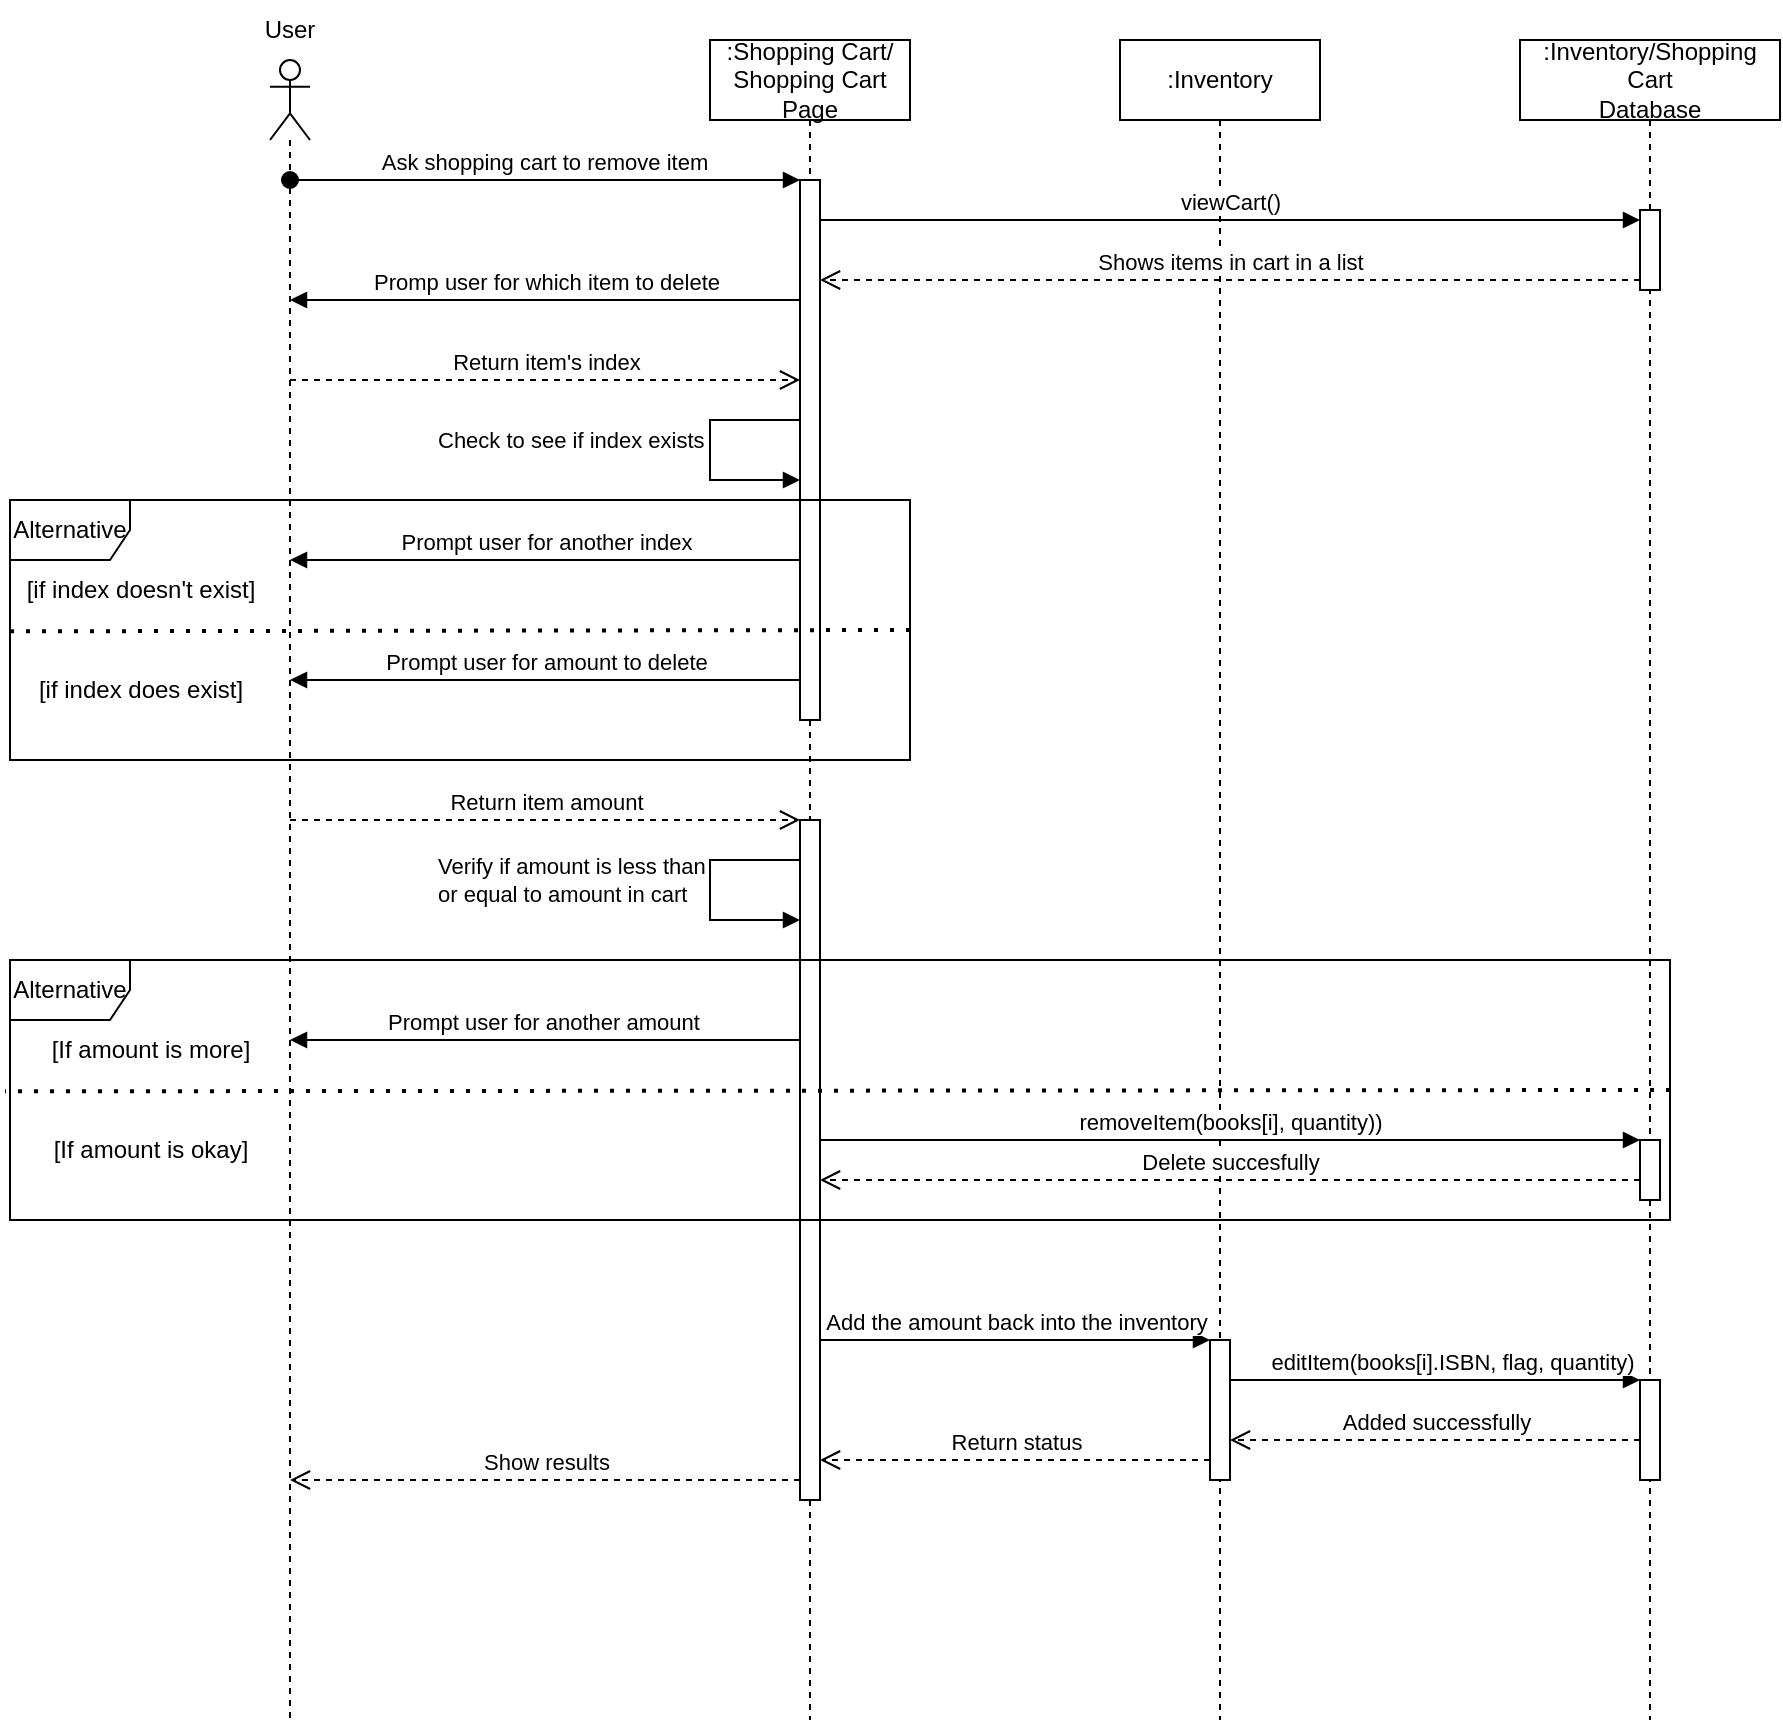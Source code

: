 <mxfile version="20.8.23" type="github">
  <diagram name="Page-1" id="2YBvvXClWsGukQMizWep">
    <mxGraphModel dx="2295" dy="-155" grid="1" gridSize="10" guides="1" tooltips="1" connect="1" arrows="1" fold="1" page="1" pageScale="1" pageWidth="1100" pageHeight="850" math="0" shadow="0">
      <root>
        <mxCell id="0" />
        <mxCell id="1" parent="0" />
        <mxCell id="kBUpviV7Oowvi01GxtMe-9" value=":Inventory" style="shape=umlLifeline;perimeter=lifelinePerimeter;whiteSpace=wrap;html=1;container=0;dropTarget=0;collapsible=0;recursiveResize=0;outlineConnect=0;portConstraint=eastwest;newEdgeStyle={&quot;edgeStyle&quot;:&quot;elbowEdgeStyle&quot;,&quot;elbow&quot;:&quot;vertical&quot;,&quot;curved&quot;:0,&quot;rounded&quot;:0};" parent="1" vertex="1">
          <mxGeometry x="540" y="920" width="100" height="840" as="geometry" />
        </mxCell>
        <mxCell id="kBUpviV7Oowvi01GxtMe-10" value="" style="html=1;points=[];perimeter=orthogonalPerimeter;outlineConnect=0;targetShapes=umlLifeline;portConstraint=eastwest;newEdgeStyle={&quot;edgeStyle&quot;:&quot;elbowEdgeStyle&quot;,&quot;elbow&quot;:&quot;vertical&quot;,&quot;curved&quot;:0,&quot;rounded&quot;:0};" parent="kBUpviV7Oowvi01GxtMe-9" vertex="1">
          <mxGeometry x="45" y="650" width="10" height="70" as="geometry" />
        </mxCell>
        <mxCell id="kBUpviV7Oowvi01GxtMe-11" value="" style="shape=umlLifeline;perimeter=lifelinePerimeter;whiteSpace=wrap;html=1;container=1;dropTarget=0;collapsible=0;recursiveResize=0;outlineConnect=0;portConstraint=eastwest;newEdgeStyle={&quot;edgeStyle&quot;:&quot;elbowEdgeStyle&quot;,&quot;elbow&quot;:&quot;vertical&quot;,&quot;curved&quot;:0,&quot;rounded&quot;:0};participant=umlActor;" parent="1" vertex="1">
          <mxGeometry x="115" y="930" width="20" height="830" as="geometry" />
        </mxCell>
        <mxCell id="kBUpviV7Oowvi01GxtMe-12" value="User" style="text;strokeColor=none;align=center;fillColor=none;html=1;verticalAlign=middle;whiteSpace=wrap;rounded=0;" parent="1" vertex="1">
          <mxGeometry x="95" y="900" width="60" height="30" as="geometry" />
        </mxCell>
        <mxCell id="kBUpviV7Oowvi01GxtMe-13" value="Ask shopping cart to remove item" style="html=1;verticalAlign=bottom;startArrow=oval;endArrow=block;startSize=8;edgeStyle=elbowEdgeStyle;elbow=vertical;curved=0;rounded=0;" parent="1" source="kBUpviV7Oowvi01GxtMe-11" target="kBUpviV7Oowvi01GxtMe-15" edge="1">
          <mxGeometry x="-0.002" relative="1" as="geometry">
            <mxPoint x="235" y="970" as="sourcePoint" />
            <mxPoint x="265" y="990" as="targetPoint" />
            <Array as="points">
              <mxPoint x="225" y="990" />
            </Array>
            <mxPoint as="offset" />
          </mxGeometry>
        </mxCell>
        <mxCell id="kBUpviV7Oowvi01GxtMe-14" value=":Shopping Cart/&lt;br&gt;Shopping Cart Page" style="shape=umlLifeline;perimeter=lifelinePerimeter;whiteSpace=wrap;html=1;container=0;dropTarget=0;collapsible=0;recursiveResize=0;outlineConnect=0;portConstraint=eastwest;newEdgeStyle={&quot;edgeStyle&quot;:&quot;elbowEdgeStyle&quot;,&quot;elbow&quot;:&quot;vertical&quot;,&quot;curved&quot;:0,&quot;rounded&quot;:0};" parent="1" vertex="1">
          <mxGeometry x="335" y="920" width="100" height="840" as="geometry" />
        </mxCell>
        <mxCell id="kBUpviV7Oowvi01GxtMe-15" value="" style="html=1;points=[];perimeter=orthogonalPerimeter;outlineConnect=0;targetShapes=umlLifeline;portConstraint=eastwest;newEdgeStyle={&quot;edgeStyle&quot;:&quot;elbowEdgeStyle&quot;,&quot;elbow&quot;:&quot;vertical&quot;,&quot;curved&quot;:0,&quot;rounded&quot;:0};" parent="kBUpviV7Oowvi01GxtMe-14" vertex="1">
          <mxGeometry x="45" y="70" width="10" height="270" as="geometry" />
        </mxCell>
        <mxCell id="kBUpviV7Oowvi01GxtMe-17" value="" style="html=1;points=[];perimeter=orthogonalPerimeter;outlineConnect=0;targetShapes=umlLifeline;portConstraint=eastwest;newEdgeStyle={&quot;edgeStyle&quot;:&quot;elbowEdgeStyle&quot;,&quot;elbow&quot;:&quot;vertical&quot;,&quot;curved&quot;:0,&quot;rounded&quot;:0};" parent="kBUpviV7Oowvi01GxtMe-14" vertex="1">
          <mxGeometry x="45" y="390" width="10" height="340" as="geometry" />
        </mxCell>
        <mxCell id="kBUpviV7Oowvi01GxtMe-52" value="Check to see if index exists" style="html=1;align=left;spacingLeft=2;endArrow=block;rounded=0;edgeStyle=orthogonalEdgeStyle;curved=0;rounded=0;" parent="kBUpviV7Oowvi01GxtMe-14" source="kBUpviV7Oowvi01GxtMe-15" target="kBUpviV7Oowvi01GxtMe-15" edge="1">
          <mxGeometry x="-0.084" y="-140" relative="1" as="geometry">
            <mxPoint x="280" y="180" as="sourcePoint" />
            <Array as="points">
              <mxPoint y="190" />
              <mxPoint y="220" />
            </Array>
            <mxPoint x="40" y="230.034" as="targetPoint" />
            <mxPoint as="offset" />
          </mxGeometry>
        </mxCell>
        <mxCell id="NzNiIucAg4pDm-GBilc9-1" value="Verify if amount is less than&lt;br&gt;or equal to amount in cart" style="html=1;align=left;spacingLeft=2;endArrow=block;rounded=0;edgeStyle=orthogonalEdgeStyle;curved=0;rounded=0;" edge="1" parent="kBUpviV7Oowvi01GxtMe-14" source="kBUpviV7Oowvi01GxtMe-17" target="kBUpviV7Oowvi01GxtMe-17">
          <mxGeometry x="-0.084" y="-140" relative="1" as="geometry">
            <mxPoint x="45" y="420" as="sourcePoint" />
            <Array as="points">
              <mxPoint y="410" />
              <mxPoint y="440" />
            </Array>
            <mxPoint x="45" y="450" as="targetPoint" />
            <mxPoint as="offset" />
          </mxGeometry>
        </mxCell>
        <mxCell id="kBUpviV7Oowvi01GxtMe-19" value="Promp user for which item to delete" style="html=1;verticalAlign=bottom;endArrow=block;edgeStyle=elbowEdgeStyle;elbow=vertical;curved=0;rounded=0;" parent="1" source="kBUpviV7Oowvi01GxtMe-15" target="kBUpviV7Oowvi01GxtMe-11" edge="1">
          <mxGeometry width="80" relative="1" as="geometry">
            <mxPoint x="175" y="1030" as="sourcePoint" />
            <mxPoint x="255" y="1030" as="targetPoint" />
            <Array as="points">
              <mxPoint x="225" y="1050" />
              <mxPoint x="195" y="1030" />
            </Array>
          </mxGeometry>
        </mxCell>
        <mxCell id="kBUpviV7Oowvi01GxtMe-20" value="Return item&#39;s index" style="html=1;verticalAlign=bottom;endArrow=open;dashed=1;endSize=8;edgeStyle=elbowEdgeStyle;elbow=vertical;curved=0;rounded=0;" parent="1" source="kBUpviV7Oowvi01GxtMe-11" target="kBUpviV7Oowvi01GxtMe-15" edge="1">
          <mxGeometry relative="1" as="geometry">
            <mxPoint x="255" y="1069.5" as="sourcePoint" />
            <mxPoint x="175" y="1069.5" as="targetPoint" />
            <Array as="points">
              <mxPoint x="230" y="1090" />
              <mxPoint x="245" y="1100" />
              <mxPoint x="265" y="1090" />
              <mxPoint x="305" y="1070" />
            </Array>
          </mxGeometry>
        </mxCell>
        <mxCell id="kBUpviV7Oowvi01GxtMe-23" value="Prompt user for another index" style="html=1;verticalAlign=bottom;endArrow=block;edgeStyle=elbowEdgeStyle;elbow=vertical;curved=0;rounded=0;" parent="1" source="kBUpviV7Oowvi01GxtMe-15" target="kBUpviV7Oowvi01GxtMe-11" edge="1">
          <mxGeometry width="80" relative="1" as="geometry">
            <mxPoint x="375" y="1180" as="sourcePoint" />
            <mxPoint x="115" y="1190" as="targetPoint" />
            <Array as="points">
              <mxPoint x="275" y="1180" />
              <mxPoint x="245" y="1170" />
              <mxPoint x="265" y="1160" />
              <mxPoint x="245" y="1160" />
              <mxPoint x="285" y="1150" />
              <mxPoint x="215" y="1190" />
              <mxPoint x="185" y="1180" />
            </Array>
          </mxGeometry>
        </mxCell>
        <mxCell id="kBUpviV7Oowvi01GxtMe-27" value="Prompt user for amount to delete" style="html=1;verticalAlign=bottom;endArrow=block;edgeStyle=elbowEdgeStyle;elbow=vertical;curved=0;rounded=0;" parent="1" source="kBUpviV7Oowvi01GxtMe-15" target="kBUpviV7Oowvi01GxtMe-11" edge="1">
          <mxGeometry width="80" relative="1" as="geometry">
            <mxPoint x="295" y="1320" as="sourcePoint" />
            <mxPoint x="425" y="1360" as="targetPoint" />
            <Array as="points">
              <mxPoint x="355" y="1240" />
              <mxPoint x="335" y="1220" />
              <mxPoint x="265" y="1320" />
              <mxPoint x="235" y="1340" />
              <mxPoint x="435" y="1350" />
            </Array>
          </mxGeometry>
        </mxCell>
        <mxCell id="kBUpviV7Oowvi01GxtMe-28" value="Return item amount" style="html=1;verticalAlign=bottom;endArrow=open;dashed=1;endSize=8;edgeStyle=elbowEdgeStyle;elbow=vertical;curved=0;rounded=0;" parent="1" source="kBUpviV7Oowvi01GxtMe-11" target="kBUpviV7Oowvi01GxtMe-17" edge="1">
          <mxGeometry relative="1" as="geometry">
            <mxPoint x="235" y="1370" as="sourcePoint" />
            <mxPoint x="295" y="1360" as="targetPoint" />
            <Array as="points">
              <mxPoint x="345" y="1310" />
              <mxPoint x="315" y="1330" />
              <mxPoint x="195" y="1360" />
            </Array>
          </mxGeometry>
        </mxCell>
        <mxCell id="kBUpviV7Oowvi01GxtMe-31" value="Prompt user for another amount&amp;nbsp;" style="html=1;verticalAlign=bottom;endArrow=block;edgeStyle=elbowEdgeStyle;elbow=vertical;curved=0;rounded=0;" parent="1" source="kBUpviV7Oowvi01GxtMe-17" edge="1" target="kBUpviV7Oowvi01GxtMe-11">
          <mxGeometry width="80" relative="1" as="geometry">
            <mxPoint x="375" y="1420" as="sourcePoint" />
            <mxPoint x="120" y="1420" as="targetPoint" />
            <Array as="points">
              <mxPoint x="260" y="1420" />
              <mxPoint x="230" y="1440" />
              <mxPoint x="430" y="1450" />
            </Array>
          </mxGeometry>
        </mxCell>
        <mxCell id="kBUpviV7Oowvi01GxtMe-35" value="Add the amount back into the inventory" style="html=1;verticalAlign=bottom;endArrow=block;edgeStyle=elbowEdgeStyle;elbow=vertical;curved=0;rounded=0;" parent="1" source="kBUpviV7Oowvi01GxtMe-17" target="kBUpviV7Oowvi01GxtMe-10" edge="1">
          <mxGeometry width="80" relative="1" as="geometry">
            <mxPoint x="395" y="1650" as="sourcePoint" />
            <mxPoint x="425" y="1580" as="targetPoint" />
            <Array as="points">
              <mxPoint x="505" y="1570" />
              <mxPoint x="425" y="1650" />
              <mxPoint x="555" y="1630" />
              <mxPoint x="535" y="1600" />
              <mxPoint x="565" y="1590" />
            </Array>
          </mxGeometry>
        </mxCell>
        <mxCell id="kBUpviV7Oowvi01GxtMe-36" value="Return status" style="html=1;verticalAlign=bottom;endArrow=open;dashed=1;endSize=8;edgeStyle=elbowEdgeStyle;elbow=vertical;curved=0;rounded=0;" parent="1" source="kBUpviV7Oowvi01GxtMe-10" target="kBUpviV7Oowvi01GxtMe-17" edge="1">
          <mxGeometry relative="1" as="geometry">
            <mxPoint x="655" y="1640" as="sourcePoint" />
            <mxPoint x="335" y="1640" as="targetPoint" />
            <Array as="points">
              <mxPoint x="495" y="1630" />
              <mxPoint x="405" y="1700" />
              <mxPoint x="585" y="1690" />
              <mxPoint x="535" y="1680" />
              <mxPoint x="575" y="1650" />
              <mxPoint x="365" y="1640" />
            </Array>
          </mxGeometry>
        </mxCell>
        <mxCell id="kBUpviV7Oowvi01GxtMe-37" value="Show results" style="html=1;verticalAlign=bottom;endArrow=open;dashed=1;endSize=8;edgeStyle=elbowEdgeStyle;elbow=vertical;curved=0;rounded=0;" parent="1" source="kBUpviV7Oowvi01GxtMe-17" target="kBUpviV7Oowvi01GxtMe-11" edge="1">
          <mxGeometry relative="1" as="geometry">
            <mxPoint x="275" y="1660" as="sourcePoint" />
            <mxPoint x="205" y="1660" as="targetPoint" />
            <Array as="points">
              <mxPoint x="275" y="1640" />
              <mxPoint x="285" y="1720" />
              <mxPoint x="255" y="1700" />
              <mxPoint x="145" y="1660" />
            </Array>
          </mxGeometry>
        </mxCell>
        <mxCell id="kBUpviV7Oowvi01GxtMe-40" value=":Inventory/Shopping Cart&lt;br&gt;Database" style="shape=umlLifeline;perimeter=lifelinePerimeter;whiteSpace=wrap;html=1;container=0;dropTarget=0;collapsible=0;recursiveResize=0;outlineConnect=0;portConstraint=eastwest;newEdgeStyle={&quot;edgeStyle&quot;:&quot;elbowEdgeStyle&quot;,&quot;elbow&quot;:&quot;vertical&quot;,&quot;curved&quot;:0,&quot;rounded&quot;:0};" parent="1" vertex="1">
          <mxGeometry x="740" y="920" width="130" height="840" as="geometry" />
        </mxCell>
        <mxCell id="kBUpviV7Oowvi01GxtMe-41" value="" style="html=1;points=[];perimeter=orthogonalPerimeter;outlineConnect=0;targetShapes=umlLifeline;portConstraint=eastwest;newEdgeStyle={&quot;edgeStyle&quot;:&quot;elbowEdgeStyle&quot;,&quot;elbow&quot;:&quot;vertical&quot;,&quot;curved&quot;:0,&quot;rounded&quot;:0};" parent="kBUpviV7Oowvi01GxtMe-40" vertex="1">
          <mxGeometry x="60" y="550" width="10" height="30" as="geometry" />
        </mxCell>
        <mxCell id="kBUpviV7Oowvi01GxtMe-42" value="" style="html=1;points=[];perimeter=orthogonalPerimeter;outlineConnect=0;targetShapes=umlLifeline;portConstraint=eastwest;newEdgeStyle={&quot;edgeStyle&quot;:&quot;elbowEdgeStyle&quot;,&quot;elbow&quot;:&quot;vertical&quot;,&quot;curved&quot;:0,&quot;rounded&quot;:0};" parent="kBUpviV7Oowvi01GxtMe-40" vertex="1">
          <mxGeometry x="60" y="85" width="10" height="40" as="geometry" />
        </mxCell>
        <mxCell id="kBUpviV7Oowvi01GxtMe-43" value="" style="html=1;points=[];perimeter=orthogonalPerimeter;outlineConnect=0;targetShapes=umlLifeline;portConstraint=eastwest;newEdgeStyle={&quot;edgeStyle&quot;:&quot;elbowEdgeStyle&quot;,&quot;elbow&quot;:&quot;vertical&quot;,&quot;curved&quot;:0,&quot;rounded&quot;:0};" parent="kBUpviV7Oowvi01GxtMe-40" vertex="1">
          <mxGeometry x="60" y="670" width="10" height="50" as="geometry" />
        </mxCell>
        <mxCell id="kBUpviV7Oowvi01GxtMe-44" value="viewCart()" style="html=1;verticalAlign=bottom;endArrow=block;edgeStyle=elbowEdgeStyle;elbow=vertical;curved=0;rounded=0;" parent="1" source="kBUpviV7Oowvi01GxtMe-15" target="kBUpviV7Oowvi01GxtMe-42" edge="1">
          <mxGeometry width="80" relative="1" as="geometry">
            <mxPoint x="500.0" y="1010" as="sourcePoint" />
            <mxPoint x="605" y="1010" as="targetPoint" />
            <Array as="points">
              <mxPoint x="565" y="1010" />
              <mxPoint x="575" y="1010" />
              <mxPoint x="595" y="1000" />
              <mxPoint x="645" y="1000" />
              <mxPoint x="625" y="990" />
              <mxPoint x="365" y="1000" />
              <mxPoint x="315" y="1010" />
              <mxPoint x="535" y="1050" />
            </Array>
            <mxPoint as="offset" />
          </mxGeometry>
        </mxCell>
        <mxCell id="kBUpviV7Oowvi01GxtMe-45" value="Shows items in cart in a list" style="html=1;verticalAlign=bottom;endArrow=open;dashed=1;endSize=8;edgeStyle=elbowEdgeStyle;elbow=vertical;curved=0;rounded=0;" parent="1" source="kBUpviV7Oowvi01GxtMe-42" target="kBUpviV7Oowvi01GxtMe-15" edge="1">
          <mxGeometry x="0.001" relative="1" as="geometry">
            <mxPoint x="655" y="1030" as="sourcePoint" />
            <mxPoint x="655" y="1050" as="targetPoint" />
            <Array as="points">
              <mxPoint x="705" y="1040" />
              <mxPoint x="515" y="1050" />
              <mxPoint x="405" y="1030" />
              <mxPoint x="465" y="1020" />
              <mxPoint x="415" y="1030" />
            </Array>
            <mxPoint as="offset" />
          </mxGeometry>
        </mxCell>
        <mxCell id="kBUpviV7Oowvi01GxtMe-47" value="removeItem(books[i], quantity))" style="html=1;verticalAlign=bottom;endArrow=block;edgeStyle=elbowEdgeStyle;elbow=vertical;curved=0;rounded=0;" parent="1" target="kBUpviV7Oowvi01GxtMe-41" edge="1" source="kBUpviV7Oowvi01GxtMe-17">
          <mxGeometry width="80" relative="1" as="geometry">
            <mxPoint x="500.0" y="1570" as="sourcePoint" />
            <mxPoint x="665" y="1570" as="targetPoint" />
            <Array as="points">
              <mxPoint x="715" y="1470" />
              <mxPoint x="775" y="1570" />
            </Array>
          </mxGeometry>
        </mxCell>
        <mxCell id="kBUpviV7Oowvi01GxtMe-48" value="Delete succesfully" style="html=1;verticalAlign=bottom;endArrow=open;dashed=1;endSize=8;edgeStyle=elbowEdgeStyle;elbow=vertical;curved=0;rounded=0;" parent="1" source="kBUpviV7Oowvi01GxtMe-41" edge="1" target="kBUpviV7Oowvi01GxtMe-17">
          <mxGeometry relative="1" as="geometry">
            <mxPoint x="715" y="1600" as="sourcePoint" />
            <mxPoint x="500.0" y="1600" as="targetPoint" />
            <Array as="points">
              <mxPoint x="535" y="1490" />
              <mxPoint x="665" y="1490" />
              <mxPoint x="565" y="1600" />
              <mxPoint x="615" y="1610" />
              <mxPoint x="575" y="1590" />
            </Array>
          </mxGeometry>
        </mxCell>
        <mxCell id="kBUpviV7Oowvi01GxtMe-49" value="editItem(books[i].ISBN, flag, quantity)" style="html=1;verticalAlign=bottom;endArrow=block;edgeStyle=elbowEdgeStyle;elbow=vertical;curved=0;rounded=0;" parent="1" source="kBUpviV7Oowvi01GxtMe-10" target="kBUpviV7Oowvi01GxtMe-43" edge="1">
          <mxGeometry x="0.083" width="80" relative="1" as="geometry">
            <mxPoint x="715" y="1660" as="sourcePoint" />
            <mxPoint x="795" y="1660" as="targetPoint" />
            <Array as="points">
              <mxPoint x="715" y="1590" />
              <mxPoint x="715" y="1660" />
            </Array>
            <mxPoint as="offset" />
          </mxGeometry>
        </mxCell>
        <mxCell id="kBUpviV7Oowvi01GxtMe-50" value="Added successfully" style="html=1;verticalAlign=bottom;endArrow=open;dashed=1;endSize=8;edgeStyle=elbowEdgeStyle;elbow=vertical;curved=0;rounded=0;" parent="1" source="kBUpviV7Oowvi01GxtMe-43" target="kBUpviV7Oowvi01GxtMe-10" edge="1">
          <mxGeometry relative="1" as="geometry">
            <mxPoint x="815" y="1690.22" as="sourcePoint" />
            <mxPoint x="735" y="1690.22" as="targetPoint" />
            <Array as="points">
              <mxPoint x="725" y="1620" />
              <mxPoint x="765" y="1690" />
            </Array>
          </mxGeometry>
        </mxCell>
        <mxCell id="kBUpviV7Oowvi01GxtMe-55" value="Alternative" style="shape=umlFrame;whiteSpace=wrap;html=1;pointerEvents=0;" parent="1" vertex="1">
          <mxGeometry x="-15" y="1150" width="450" height="130" as="geometry" />
        </mxCell>
        <mxCell id="kBUpviV7Oowvi01GxtMe-56" value="" style="endArrow=none;dashed=1;html=1;dashPattern=1 3;strokeWidth=2;rounded=0;exitX=1;exitY=0.5;exitDx=0;exitDy=0;exitPerimeter=0;entryX=-0.003;entryY=0.505;entryDx=0;entryDy=0;entryPerimeter=0;" parent="1" source="kBUpviV7Oowvi01GxtMe-55" target="kBUpviV7Oowvi01GxtMe-55" edge="1">
          <mxGeometry width="50" height="50" relative="1" as="geometry">
            <mxPoint x="747" y="1220.5" as="sourcePoint" />
            <mxPoint x="25" y="1219.5" as="targetPoint" />
            <Array as="points" />
          </mxGeometry>
        </mxCell>
        <mxCell id="kBUpviV7Oowvi01GxtMe-57" value="[if index doesn&#39;t exist]" style="text;html=1;align=center;verticalAlign=middle;resizable=0;points=[];autosize=1;strokeColor=none;fillColor=none;" parent="1" vertex="1">
          <mxGeometry x="-20" y="1180" width="140" height="30" as="geometry" />
        </mxCell>
        <mxCell id="kBUpviV7Oowvi01GxtMe-59" value="[if index does exist]" style="text;html=1;align=center;verticalAlign=middle;resizable=0;points=[];autosize=1;strokeColor=none;fillColor=none;" parent="1" vertex="1">
          <mxGeometry x="-15" y="1230" width="130" height="30" as="geometry" />
        </mxCell>
        <mxCell id="NzNiIucAg4pDm-GBilc9-2" value="Alternative" style="shape=umlFrame;whiteSpace=wrap;html=1;pointerEvents=0;" vertex="1" parent="1">
          <mxGeometry x="-15" y="1380" width="830" height="130" as="geometry" />
        </mxCell>
        <mxCell id="NzNiIucAg4pDm-GBilc9-3" value="" style="endArrow=none;dashed=1;html=1;dashPattern=1 3;strokeWidth=2;rounded=0;exitX=1;exitY=0.5;exitDx=0;exitDy=0;exitPerimeter=0;entryX=-0.003;entryY=0.505;entryDx=0;entryDy=0;entryPerimeter=0;" edge="1" parent="1" source="NzNiIucAg4pDm-GBilc9-2" target="NzNiIucAg4pDm-GBilc9-2">
          <mxGeometry width="50" height="50" relative="1" as="geometry">
            <mxPoint x="747" y="1450.5" as="sourcePoint" />
            <mxPoint x="25" y="1449.5" as="targetPoint" />
            <Array as="points" />
          </mxGeometry>
        </mxCell>
        <mxCell id="NzNiIucAg4pDm-GBilc9-4" value="[If amount is more]" style="text;html=1;align=center;verticalAlign=middle;resizable=0;points=[];autosize=1;strokeColor=none;fillColor=none;" vertex="1" parent="1">
          <mxGeometry x="-5" y="1410" width="120" height="30" as="geometry" />
        </mxCell>
        <mxCell id="NzNiIucAg4pDm-GBilc9-5" value="[If amount is okay]" style="text;html=1;align=center;verticalAlign=middle;resizable=0;points=[];autosize=1;strokeColor=none;fillColor=none;" vertex="1" parent="1">
          <mxGeometry x="-5" y="1460" width="120" height="30" as="geometry" />
        </mxCell>
      </root>
    </mxGraphModel>
  </diagram>
</mxfile>
